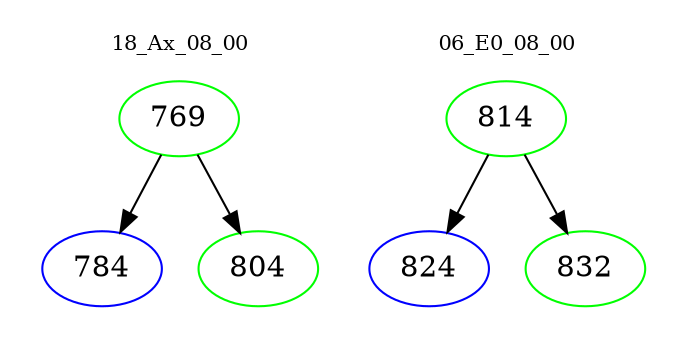 digraph{
subgraph cluster_0 {
color = white
label = "18_Ax_08_00";
fontsize=10;
T0_769 [label="769", color="green"]
T0_769 -> T0_784 [color="black"]
T0_784 [label="784", color="blue"]
T0_769 -> T0_804 [color="black"]
T0_804 [label="804", color="green"]
}
subgraph cluster_1 {
color = white
label = "06_E0_08_00";
fontsize=10;
T1_814 [label="814", color="green"]
T1_814 -> T1_824 [color="black"]
T1_824 [label="824", color="blue"]
T1_814 -> T1_832 [color="black"]
T1_832 [label="832", color="green"]
}
}
